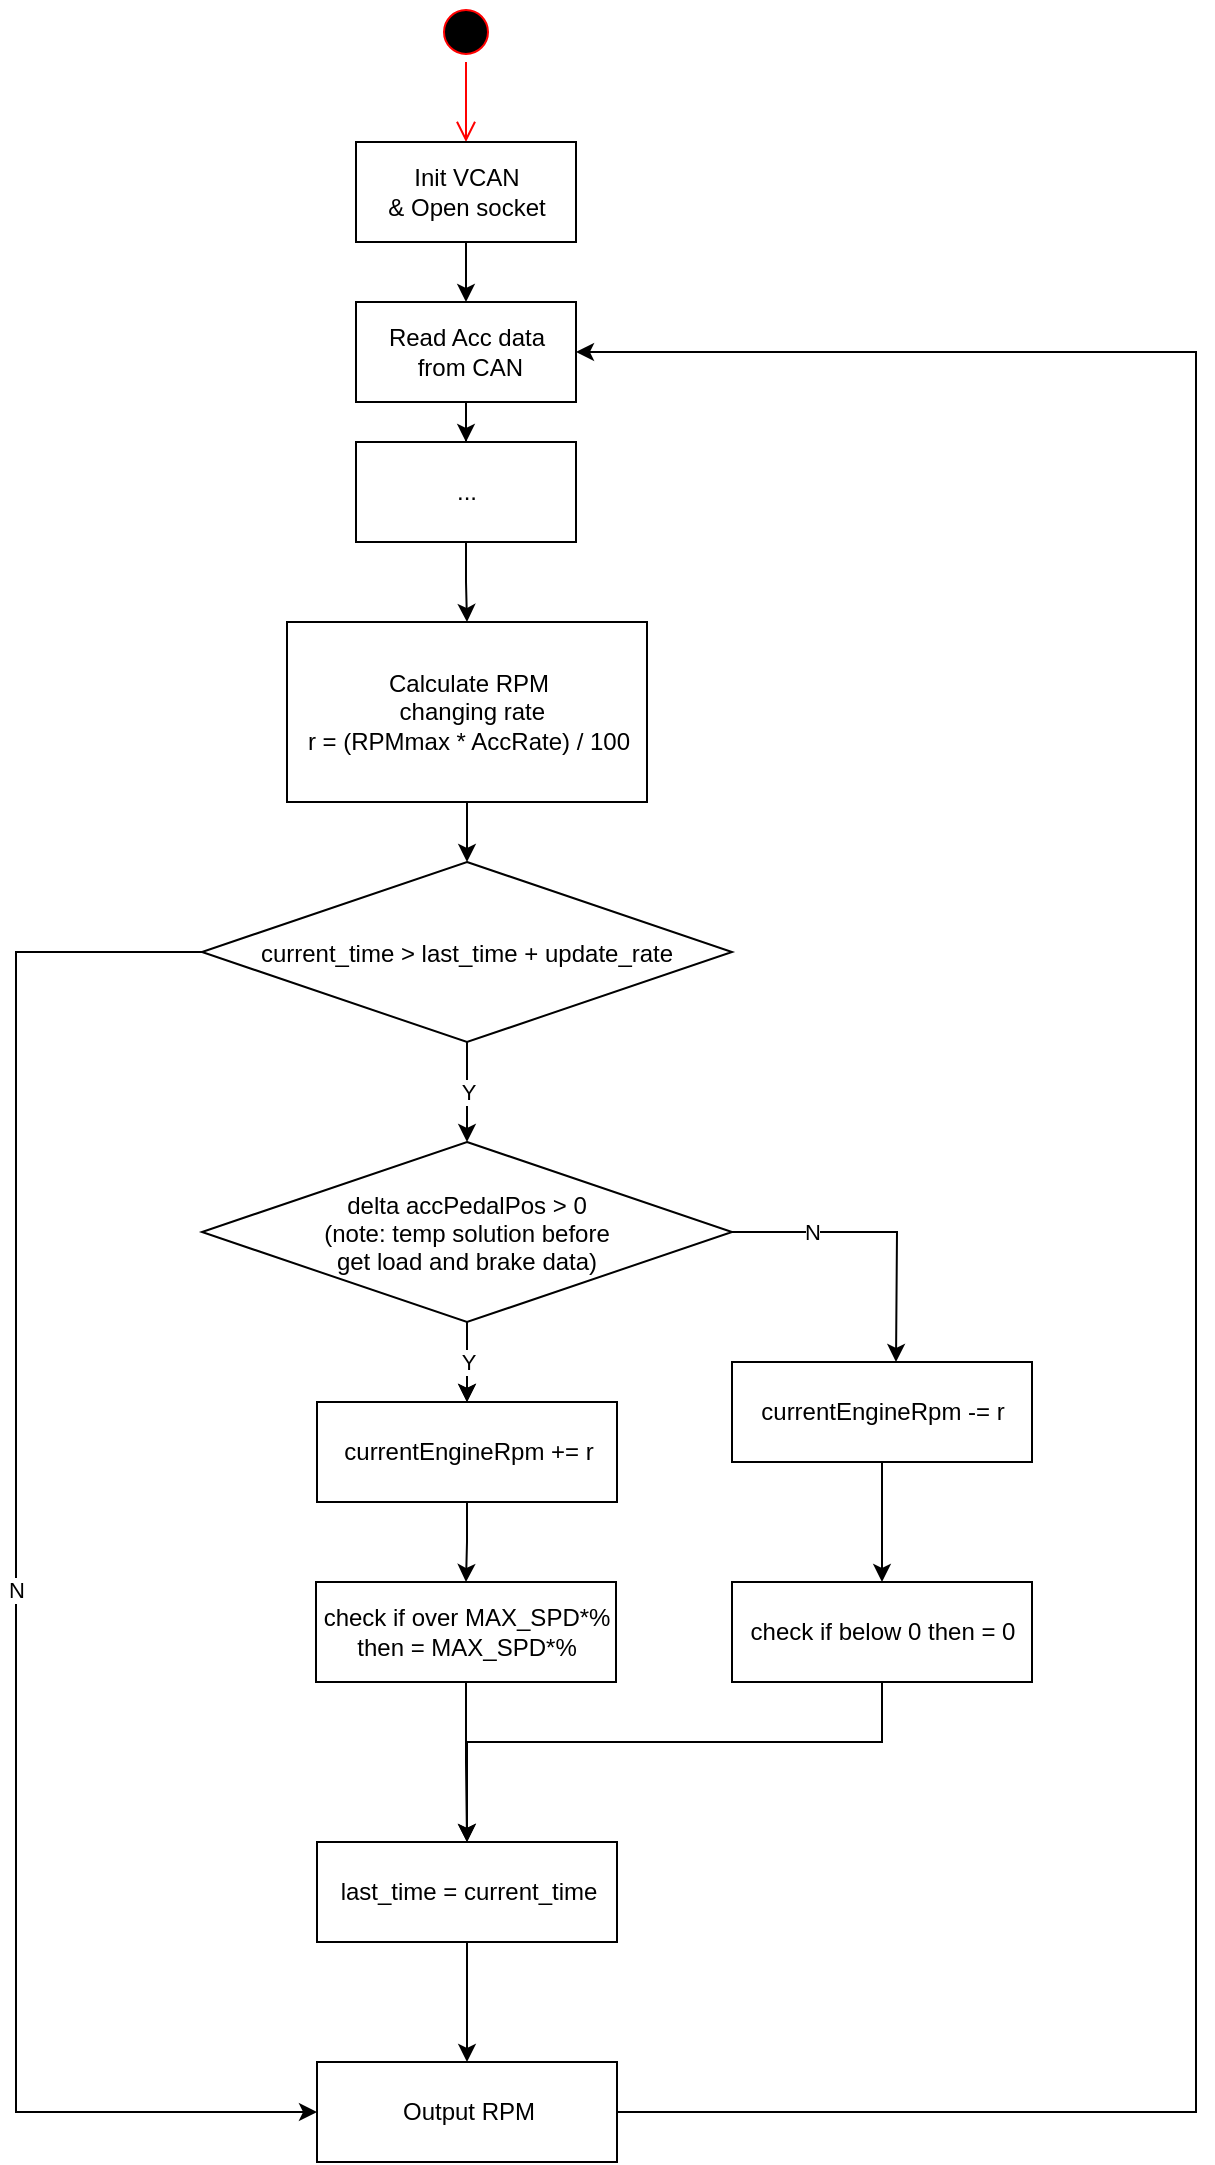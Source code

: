 <mxfile>
    <diagram id="EbYbfpJhEDFFz2nioRpF" name="Page-1">
        <mxGraphModel dx="522" dy="1010" grid="1" gridSize="10" guides="1" tooltips="1" connect="1" arrows="1" fold="1" page="1" pageScale="1" pageWidth="850" pageHeight="1100" math="0" shadow="0">
            <root>
                <mxCell id="0"/>
                <mxCell id="1" parent="0"/>
                <mxCell id="2" value="" style="ellipse;html=1;shape=startState;fillColor=#000000;strokeColor=#ff0000;" parent="1" vertex="1">
                    <mxGeometry x="410" y="80" width="30" height="30" as="geometry"/>
                </mxCell>
                <mxCell id="3" value="" style="edgeStyle=orthogonalEdgeStyle;html=1;verticalAlign=bottom;endArrow=open;endSize=8;strokeColor=#ff0000;entryX=0.5;entryY=0;entryDx=0;entryDy=0;" parent="1" source="2" target="8" edge="1">
                    <mxGeometry relative="1" as="geometry">
                        <mxPoint x="425" y="150" as="targetPoint"/>
                    </mxGeometry>
                </mxCell>
                <mxCell id="21" style="edgeStyle=orthogonalEdgeStyle;rounded=0;orthogonalLoop=1;jettySize=auto;html=1;" parent="1" source="6" target="20" edge="1">
                    <mxGeometry relative="1" as="geometry"/>
                </mxCell>
                <mxCell id="6" value="Read Acc data&lt;br&gt;&amp;nbsp;from CAN" style="html=1;" parent="1" vertex="1">
                    <mxGeometry x="370" y="230" width="110" height="50" as="geometry"/>
                </mxCell>
                <mxCell id="26" value="Y" style="edgeStyle=orthogonalEdgeStyle;rounded=0;orthogonalLoop=1;jettySize=auto;html=1;" parent="1" source="7" target="19" edge="1">
                    <mxGeometry relative="1" as="geometry"/>
                </mxCell>
                <mxCell id="35" value="N" style="edgeStyle=orthogonalEdgeStyle;rounded=0;orthogonalLoop=1;jettySize=auto;html=1;entryX=0;entryY=0.5;entryDx=0;entryDy=0;exitX=0;exitY=0.5;exitDx=0;exitDy=0;" parent="1" source="7" target="34" edge="1">
                    <mxGeometry relative="1" as="geometry">
                        <Array as="points">
                            <mxPoint x="200" y="555"/>
                            <mxPoint x="200" y="1135"/>
                        </Array>
                    </mxGeometry>
                </mxCell>
                <mxCell id="7" value="current_time &gt; last_time + update_rate" style="rhombus;" parent="1" vertex="1">
                    <mxGeometry x="293" y="510" width="265" height="90" as="geometry"/>
                </mxCell>
                <mxCell id="9" style="edgeStyle=orthogonalEdgeStyle;rounded=0;orthogonalLoop=1;jettySize=auto;html=1;entryX=0.5;entryY=0;entryDx=0;entryDy=0;" parent="1" source="8" target="6" edge="1">
                    <mxGeometry relative="1" as="geometry"/>
                </mxCell>
                <mxCell id="8" value="Init VCAN &lt;br&gt;&amp;amp; Open socket" style="html=1;" parent="1" vertex="1">
                    <mxGeometry x="370" y="150" width="110" height="50" as="geometry"/>
                </mxCell>
                <mxCell id="17" style="edgeStyle=orthogonalEdgeStyle;rounded=0;orthogonalLoop=1;jettySize=auto;html=1;entryX=0.5;entryY=0;entryDx=0;entryDy=0;" parent="1" source="11" target="7" edge="1">
                    <mxGeometry relative="1" as="geometry"/>
                </mxCell>
                <mxCell id="11" value="Calculate RPM&lt;br&gt;&amp;nbsp;changing rate&lt;br&gt;r = (RPMmax * AccRate) / 100" style="html=1;" parent="1" vertex="1">
                    <mxGeometry x="335.5" y="390" width="180" height="90" as="geometry"/>
                </mxCell>
                <mxCell id="36" style="edgeStyle=orthogonalEdgeStyle;rounded=0;orthogonalLoop=1;jettySize=auto;html=1;" parent="1" source="15" target="34" edge="1">
                    <mxGeometry relative="1" as="geometry"/>
                </mxCell>
                <mxCell id="15" value="last_time = current_time" style="html=1;" parent="1" vertex="1">
                    <mxGeometry x="350.5" y="1000" width="150" height="50" as="geometry"/>
                </mxCell>
                <mxCell id="25" style="edgeStyle=orthogonalEdgeStyle;rounded=0;orthogonalLoop=1;jettySize=auto;html=1;" parent="1" source="18" target="23" edge="1">
                    <mxGeometry relative="1" as="geometry"/>
                </mxCell>
                <mxCell id="18" value="currentEngineRpm += r" style="html=1;" parent="1" vertex="1">
                    <mxGeometry x="350.5" y="780" width="150" height="50" as="geometry"/>
                </mxCell>
                <mxCell id="24" style="edgeStyle=orthogonalEdgeStyle;rounded=0;orthogonalLoop=1;jettySize=auto;html=1;entryX=0.5;entryY=0;entryDx=0;entryDy=0;" parent="1" source="19" target="18" edge="1">
                    <mxGeometry relative="1" as="geometry"/>
                </mxCell>
                <mxCell id="28" value="Y" style="edgeStyle=orthogonalEdgeStyle;rounded=0;orthogonalLoop=1;jettySize=auto;html=1;" parent="1" source="19" target="18" edge="1">
                    <mxGeometry relative="1" as="geometry"/>
                </mxCell>
                <mxCell id="29" value="N" style="edgeStyle=orthogonalEdgeStyle;rounded=0;orthogonalLoop=1;jettySize=auto;html=1;" parent="1" source="19" edge="1">
                    <mxGeometry x="-0.465" relative="1" as="geometry">
                        <mxPoint x="640" y="760" as="targetPoint"/>
                        <mxPoint as="offset"/>
                    </mxGeometry>
                </mxCell>
                <mxCell id="19" value="delta accPedalPos &gt; 0&#10;(note: temp solution before&#10;get load and brake data)" style="rhombus;" parent="1" vertex="1">
                    <mxGeometry x="293" y="650" width="265" height="90" as="geometry"/>
                </mxCell>
                <mxCell id="22" style="edgeStyle=orthogonalEdgeStyle;rounded=0;orthogonalLoop=1;jettySize=auto;html=1;" parent="1" source="20" target="11" edge="1">
                    <mxGeometry relative="1" as="geometry"/>
                </mxCell>
                <mxCell id="20" value="..." style="html=1;" parent="1" vertex="1">
                    <mxGeometry x="370" y="300" width="110" height="50" as="geometry"/>
                </mxCell>
                <mxCell id="32" style="edgeStyle=orthogonalEdgeStyle;rounded=0;orthogonalLoop=1;jettySize=auto;html=1;" parent="1" source="23" target="15" edge="1">
                    <mxGeometry relative="1" as="geometry"/>
                </mxCell>
                <mxCell id="23" value="check if over MAX_SPD*%&lt;br&gt;then = MAX_SPD*%" style="html=1;" parent="1" vertex="1">
                    <mxGeometry x="350" y="870" width="150" height="50" as="geometry"/>
                </mxCell>
                <mxCell id="31" style="edgeStyle=orthogonalEdgeStyle;rounded=0;orthogonalLoop=1;jettySize=auto;html=1;entryX=0.5;entryY=0;entryDx=0;entryDy=0;" parent="1" source="27" target="30" edge="1">
                    <mxGeometry relative="1" as="geometry"/>
                </mxCell>
                <mxCell id="27" value="currentEngineRpm -= r" style="html=1;" parent="1" vertex="1">
                    <mxGeometry x="558" y="760" width="150" height="50" as="geometry"/>
                </mxCell>
                <mxCell id="33" style="edgeStyle=orthogonalEdgeStyle;rounded=0;orthogonalLoop=1;jettySize=auto;html=1;entryX=0.5;entryY=0;entryDx=0;entryDy=0;" parent="1" source="30" target="15" edge="1">
                    <mxGeometry relative="1" as="geometry">
                        <Array as="points">
                            <mxPoint x="633" y="950"/>
                            <mxPoint x="426" y="950"/>
                        </Array>
                    </mxGeometry>
                </mxCell>
                <mxCell id="30" value="check if below 0 then = 0" style="html=1;" parent="1" vertex="1">
                    <mxGeometry x="558" y="870" width="150" height="50" as="geometry"/>
                </mxCell>
                <mxCell id="37" style="edgeStyle=orthogonalEdgeStyle;rounded=0;orthogonalLoop=1;jettySize=auto;html=1;" parent="1" source="34" target="6" edge="1">
                    <mxGeometry relative="1" as="geometry">
                        <Array as="points">
                            <mxPoint x="790" y="1135"/>
                            <mxPoint x="790" y="255"/>
                        </Array>
                    </mxGeometry>
                </mxCell>
                <mxCell id="34" value="Output RPM" style="html=1;" parent="1" vertex="1">
                    <mxGeometry x="350.5" y="1110" width="150" height="50" as="geometry"/>
                </mxCell>
            </root>
        </mxGraphModel>
    </diagram>
</mxfile>